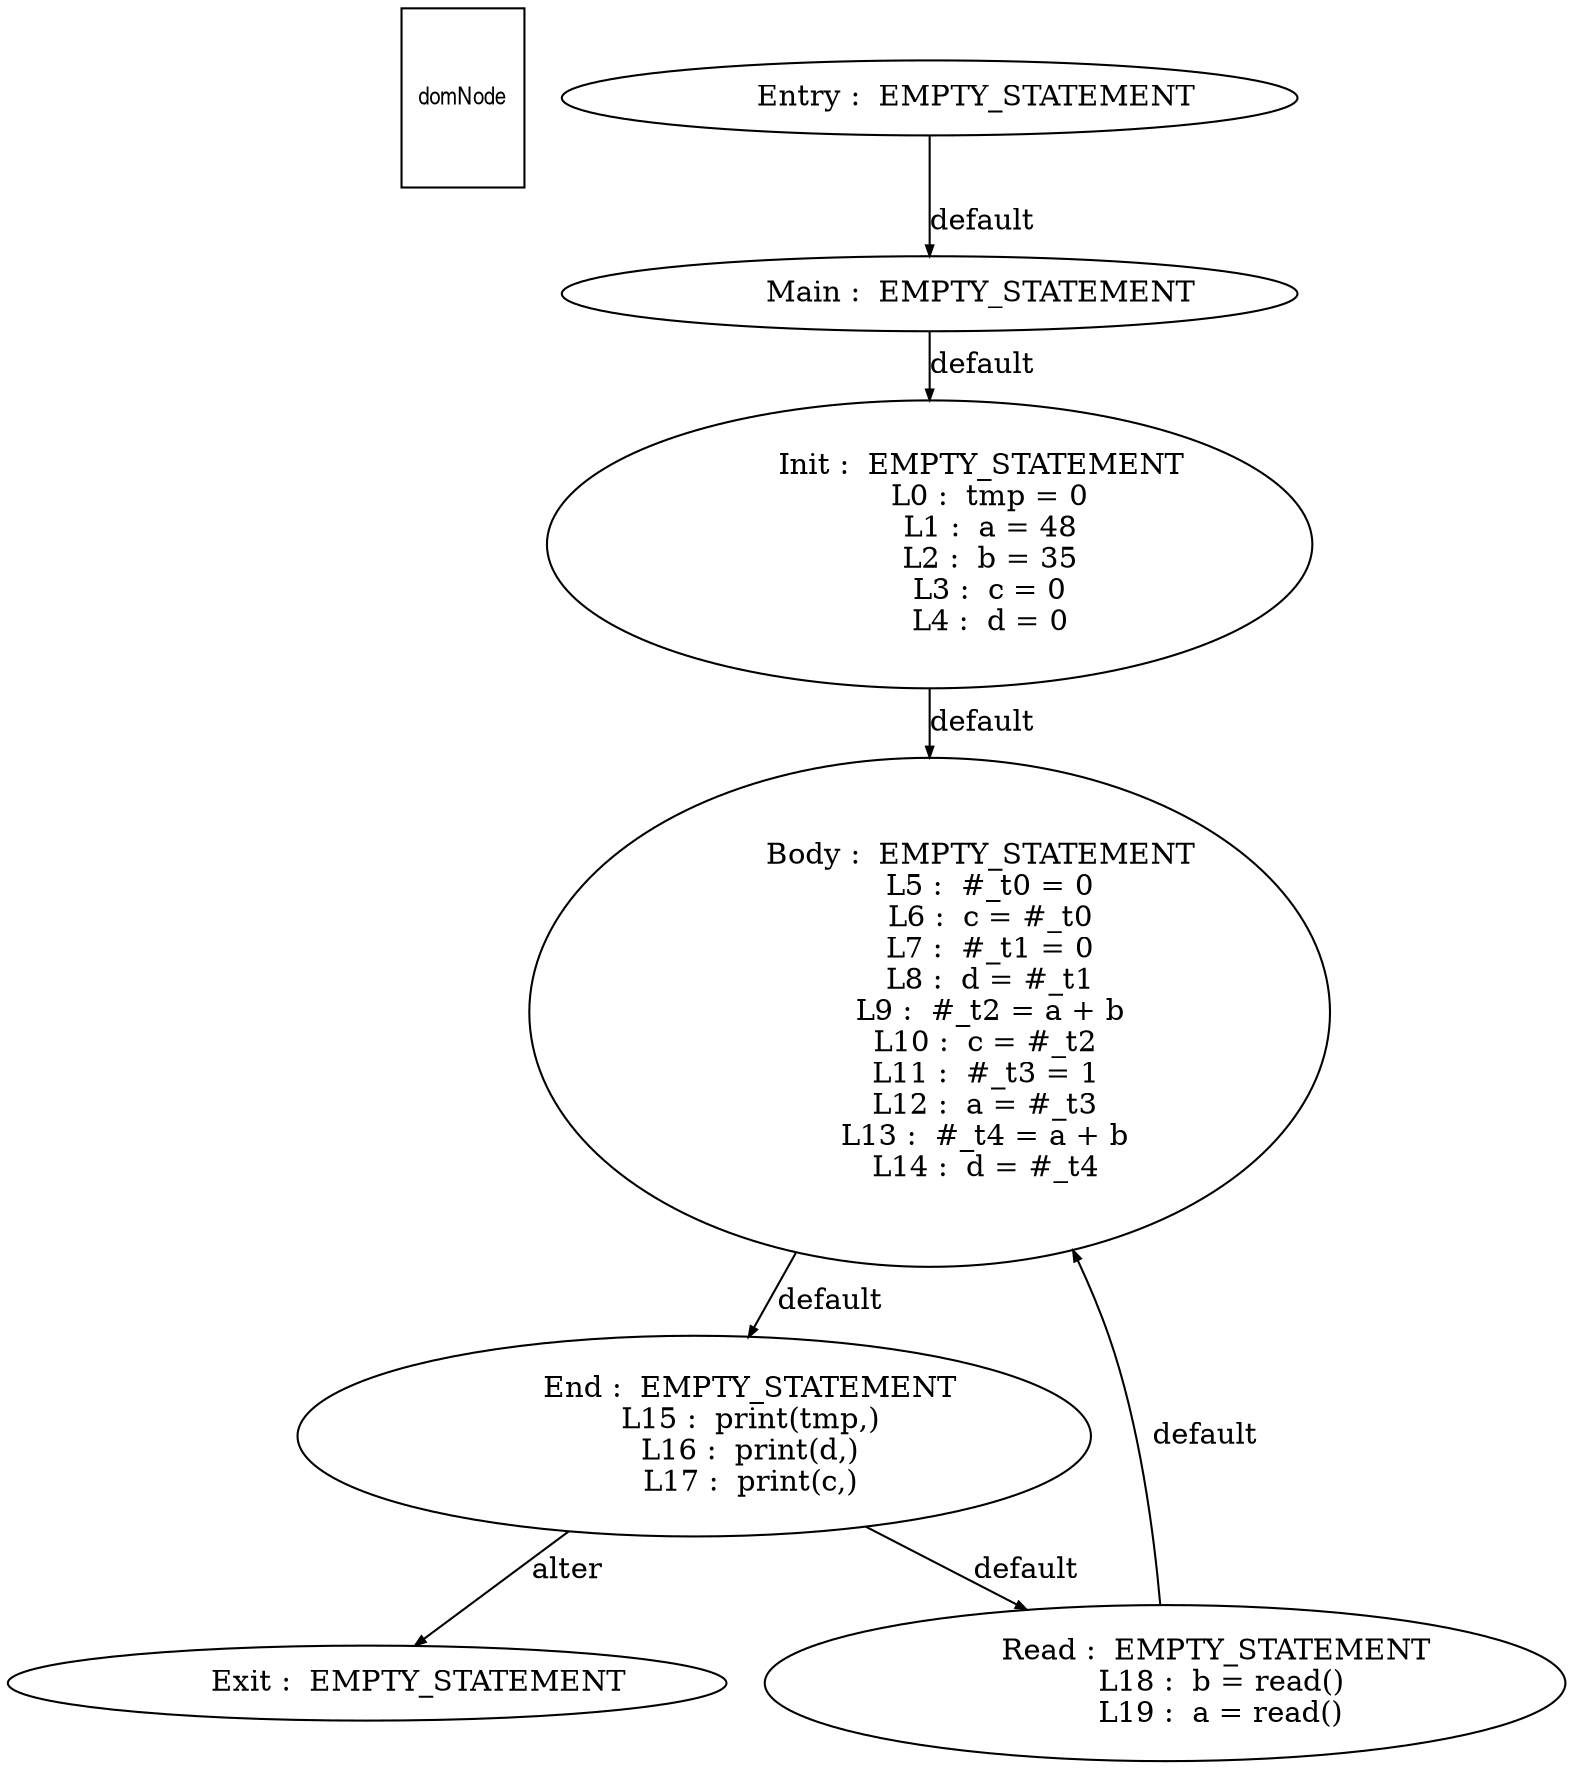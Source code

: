 digraph G {
  ranksep=.25;
  edge [arrowsize=.5]
  domNode [shape=rectangle, fontname="ArialNarrow",
        fontsize=12,  height=1.2];
  "           Main :  EMPTY_STATEMENT
"; "           Init :  EMPTY_STATEMENT
             L0 :  tmp = 0
             L1 :  a = 48
             L2 :  b = 35
             L3 :  c = 0
             L4 :  d = 0
"; "           Body :  EMPTY_STATEMENT
             L5 :  #_t0 = 0
             L6 :  c = #_t0
             L7 :  #_t1 = 0
             L8 :  d = #_t1
             L9 :  #_t2 = a + b
            L10 :  c = #_t2
            L11 :  #_t3 = 1
            L12 :  a = #_t3
            L13 :  #_t4 = a + b
            L14 :  d = #_t4
"; "          Entry :  EMPTY_STATEMENT
"; "            End :  EMPTY_STATEMENT
            L15 :  print(tmp,)
            L16 :  print(d,)
            L17 :  print(c,)
"; "           Exit :  EMPTY_STATEMENT
"; "           Read :  EMPTY_STATEMENT
            L18 :  b = read()
            L19 :  a = read()
"; 
  "           Main :  EMPTY_STATEMENT
" -> "           Init :  EMPTY_STATEMENT
             L0 :  tmp = 0
             L1 :  a = 48
             L2 :  b = 35
             L3 :  c = 0
             L4 :  d = 0
"  [label="default"];
  "           Init :  EMPTY_STATEMENT
             L0 :  tmp = 0
             L1 :  a = 48
             L2 :  b = 35
             L3 :  c = 0
             L4 :  d = 0
" -> "           Body :  EMPTY_STATEMENT
             L5 :  #_t0 = 0
             L6 :  c = #_t0
             L7 :  #_t1 = 0
             L8 :  d = #_t1
             L9 :  #_t2 = a + b
            L10 :  c = #_t2
            L11 :  #_t3 = 1
            L12 :  a = #_t3
            L13 :  #_t4 = a + b
            L14 :  d = #_t4
"  [label="default"];
  "           Body :  EMPTY_STATEMENT
             L5 :  #_t0 = 0
             L6 :  c = #_t0
             L7 :  #_t1 = 0
             L8 :  d = #_t1
             L9 :  #_t2 = a + b
            L10 :  c = #_t2
            L11 :  #_t3 = 1
            L12 :  a = #_t3
            L13 :  #_t4 = a + b
            L14 :  d = #_t4
" -> "            End :  EMPTY_STATEMENT
            L15 :  print(tmp,)
            L16 :  print(d,)
            L17 :  print(c,)
"  [label="default"];
  "          Entry :  EMPTY_STATEMENT
" -> "           Main :  EMPTY_STATEMENT
"  [label="default"];
  "            End :  EMPTY_STATEMENT
            L15 :  print(tmp,)
            L16 :  print(d,)
            L17 :  print(c,)
" -> "           Read :  EMPTY_STATEMENT
            L18 :  b = read()
            L19 :  a = read()
"  [label="default"];
  "            End :  EMPTY_STATEMENT
            L15 :  print(tmp,)
            L16 :  print(d,)
            L17 :  print(c,)
" -> "           Exit :  EMPTY_STATEMENT
"  [label="alter"];
  "           Read :  EMPTY_STATEMENT
            L18 :  b = read()
            L19 :  a = read()
" -> "           Body :  EMPTY_STATEMENT
             L5 :  #_t0 = 0
             L6 :  c = #_t0
             L7 :  #_t1 = 0
             L8 :  d = #_t1
             L9 :  #_t2 = a + b
            L10 :  c = #_t2
            L11 :  #_t3 = 1
            L12 :  a = #_t3
            L13 :  #_t4 = a + b
            L14 :  d = #_t4
"  [label="default"];
}
